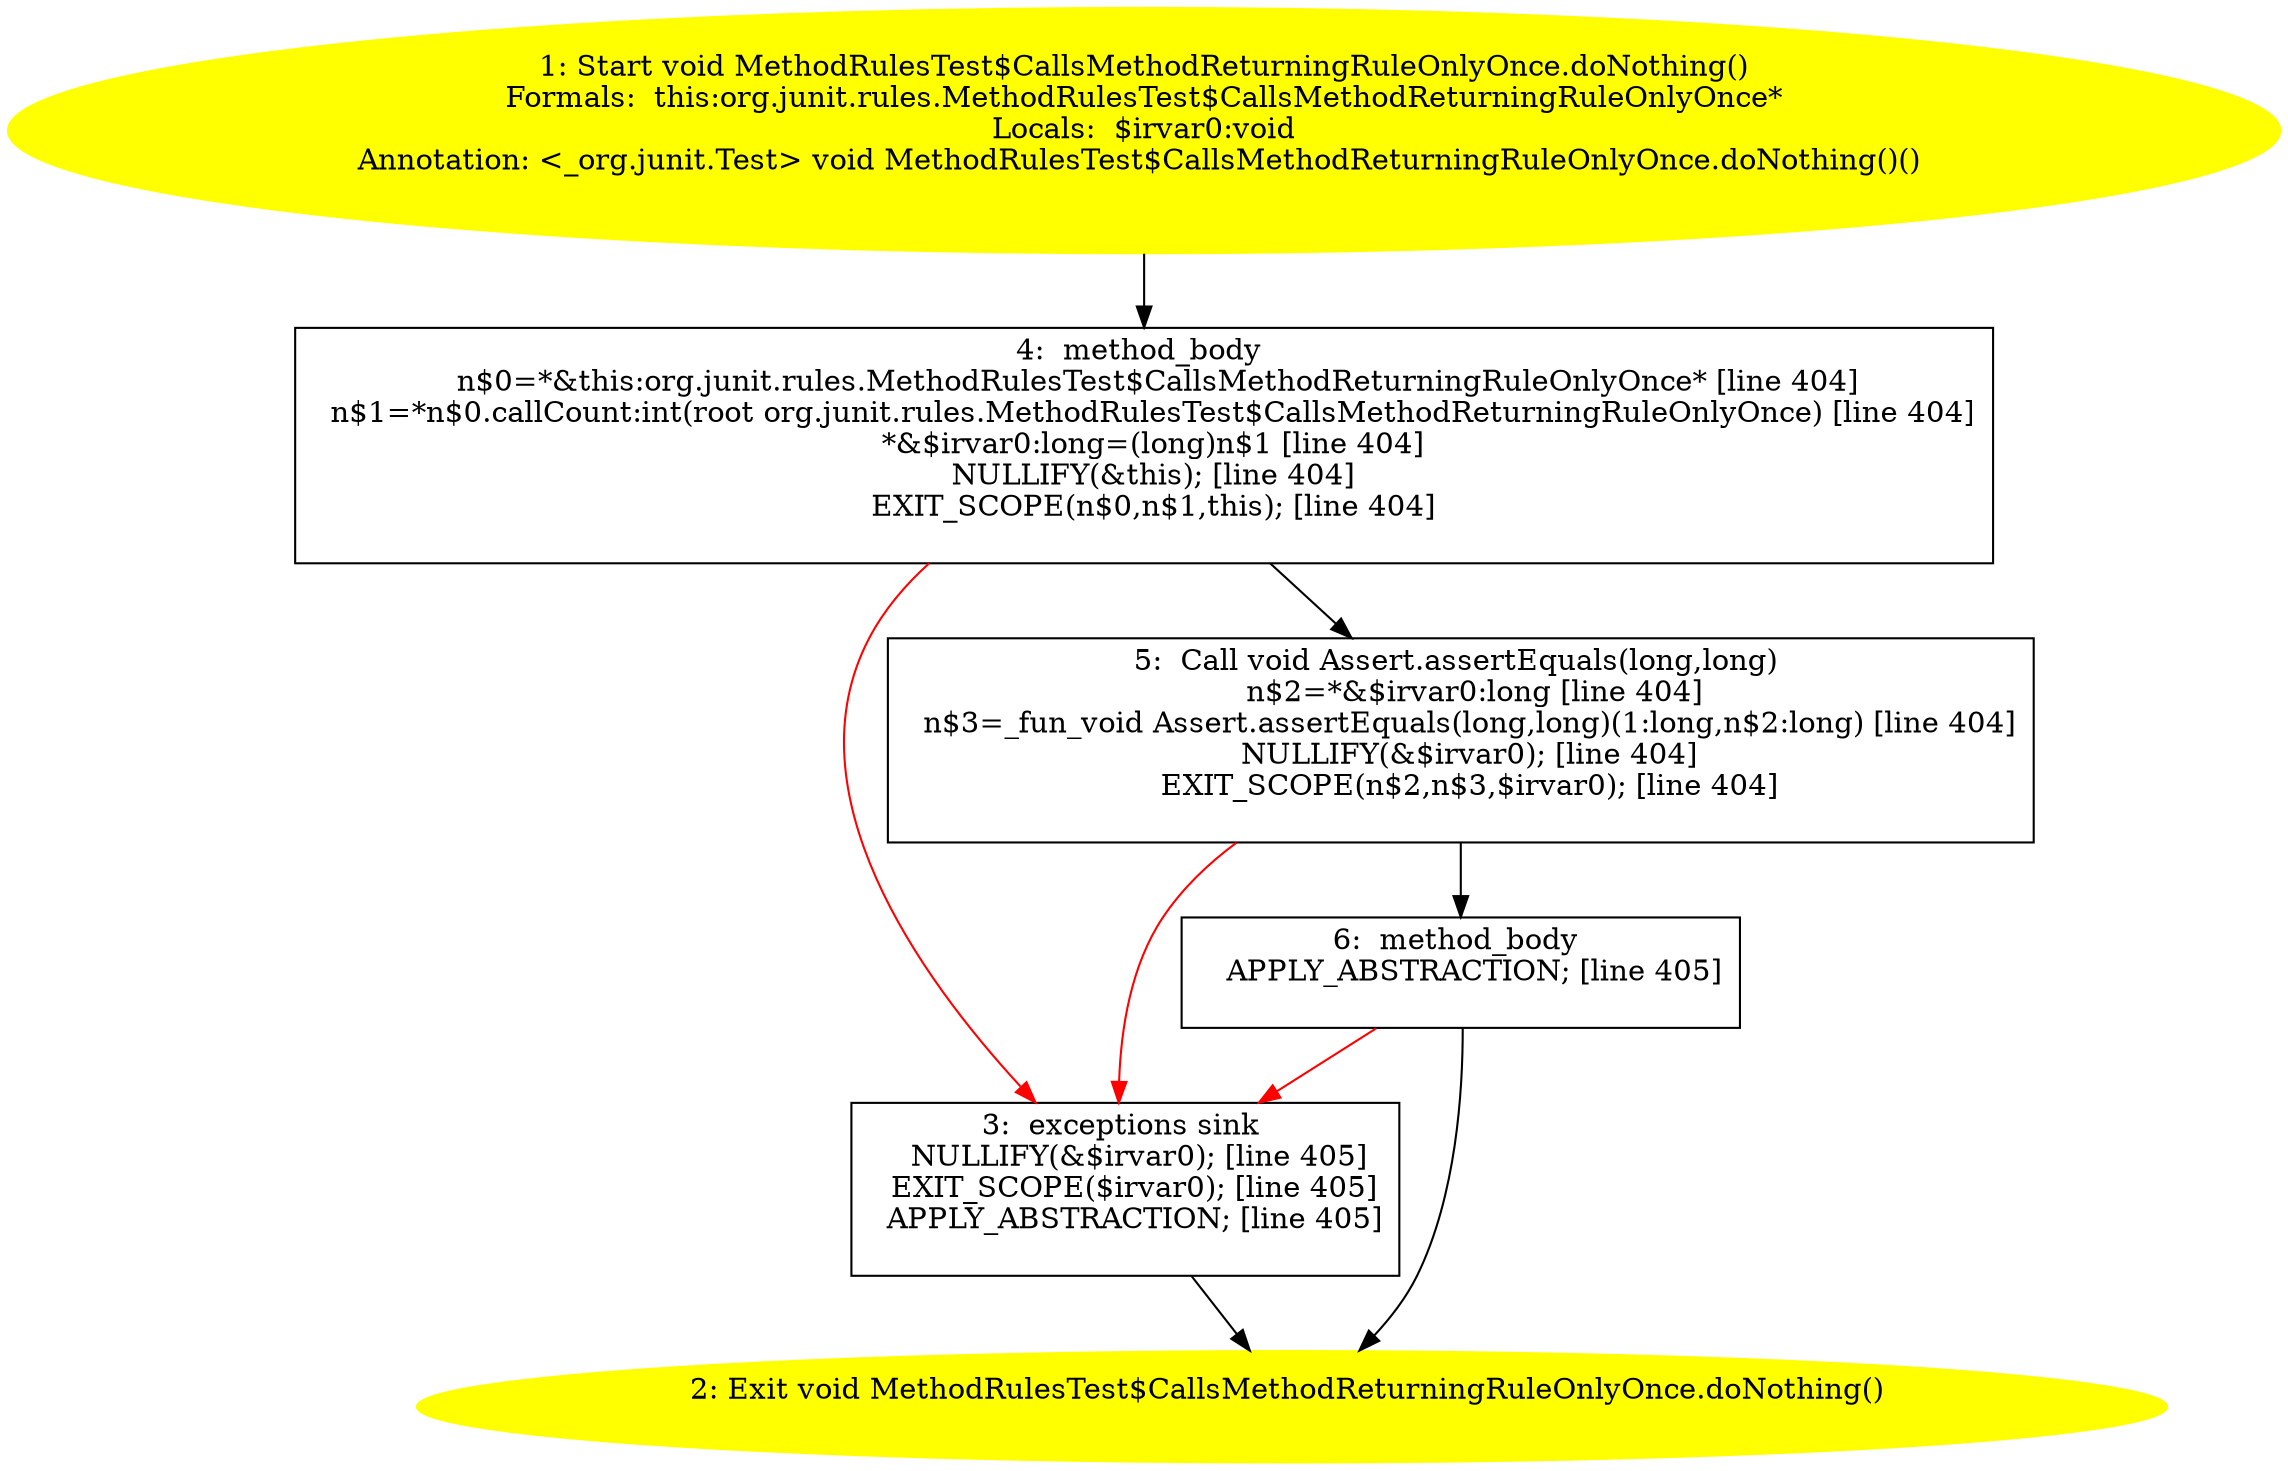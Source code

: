 /* @generated */
digraph cfg {
"org.junit.rules.MethodRulesTest$CallsMethodReturningRuleOnlyOnce.doNothing():void.c3f551bfbdada0c23d13a4c08b7f05d6_1" [label="1: Start void MethodRulesTest$CallsMethodReturningRuleOnlyOnce.doNothing()\nFormals:  this:org.junit.rules.MethodRulesTest$CallsMethodReturningRuleOnlyOnce*\nLocals:  $irvar0:void\nAnnotation: <_org.junit.Test> void MethodRulesTest$CallsMethodReturningRuleOnlyOnce.doNothing()() \n  " color=yellow style=filled]
	

	 "org.junit.rules.MethodRulesTest$CallsMethodReturningRuleOnlyOnce.doNothing():void.c3f551bfbdada0c23d13a4c08b7f05d6_1" -> "org.junit.rules.MethodRulesTest$CallsMethodReturningRuleOnlyOnce.doNothing():void.c3f551bfbdada0c23d13a4c08b7f05d6_4" ;
"org.junit.rules.MethodRulesTest$CallsMethodReturningRuleOnlyOnce.doNothing():void.c3f551bfbdada0c23d13a4c08b7f05d6_2" [label="2: Exit void MethodRulesTest$CallsMethodReturningRuleOnlyOnce.doNothing() \n  " color=yellow style=filled]
	

"org.junit.rules.MethodRulesTest$CallsMethodReturningRuleOnlyOnce.doNothing():void.c3f551bfbdada0c23d13a4c08b7f05d6_3" [label="3:  exceptions sink \n   NULLIFY(&$irvar0); [line 405]\n  EXIT_SCOPE($irvar0); [line 405]\n  APPLY_ABSTRACTION; [line 405]\n " shape="box"]
	

	 "org.junit.rules.MethodRulesTest$CallsMethodReturningRuleOnlyOnce.doNothing():void.c3f551bfbdada0c23d13a4c08b7f05d6_3" -> "org.junit.rules.MethodRulesTest$CallsMethodReturningRuleOnlyOnce.doNothing():void.c3f551bfbdada0c23d13a4c08b7f05d6_2" ;
"org.junit.rules.MethodRulesTest$CallsMethodReturningRuleOnlyOnce.doNothing():void.c3f551bfbdada0c23d13a4c08b7f05d6_4" [label="4:  method_body \n   n$0=*&this:org.junit.rules.MethodRulesTest$CallsMethodReturningRuleOnlyOnce* [line 404]\n  n$1=*n$0.callCount:int(root org.junit.rules.MethodRulesTest$CallsMethodReturningRuleOnlyOnce) [line 404]\n  *&$irvar0:long=(long)n$1 [line 404]\n  NULLIFY(&this); [line 404]\n  EXIT_SCOPE(n$0,n$1,this); [line 404]\n " shape="box"]
	

	 "org.junit.rules.MethodRulesTest$CallsMethodReturningRuleOnlyOnce.doNothing():void.c3f551bfbdada0c23d13a4c08b7f05d6_4" -> "org.junit.rules.MethodRulesTest$CallsMethodReturningRuleOnlyOnce.doNothing():void.c3f551bfbdada0c23d13a4c08b7f05d6_5" ;
	 "org.junit.rules.MethodRulesTest$CallsMethodReturningRuleOnlyOnce.doNothing():void.c3f551bfbdada0c23d13a4c08b7f05d6_4" -> "org.junit.rules.MethodRulesTest$CallsMethodReturningRuleOnlyOnce.doNothing():void.c3f551bfbdada0c23d13a4c08b7f05d6_3" [color="red" ];
"org.junit.rules.MethodRulesTest$CallsMethodReturningRuleOnlyOnce.doNothing():void.c3f551bfbdada0c23d13a4c08b7f05d6_5" [label="5:  Call void Assert.assertEquals(long,long) \n   n$2=*&$irvar0:long [line 404]\n  n$3=_fun_void Assert.assertEquals(long,long)(1:long,n$2:long) [line 404]\n  NULLIFY(&$irvar0); [line 404]\n  EXIT_SCOPE(n$2,n$3,$irvar0); [line 404]\n " shape="box"]
	

	 "org.junit.rules.MethodRulesTest$CallsMethodReturningRuleOnlyOnce.doNothing():void.c3f551bfbdada0c23d13a4c08b7f05d6_5" -> "org.junit.rules.MethodRulesTest$CallsMethodReturningRuleOnlyOnce.doNothing():void.c3f551bfbdada0c23d13a4c08b7f05d6_6" ;
	 "org.junit.rules.MethodRulesTest$CallsMethodReturningRuleOnlyOnce.doNothing():void.c3f551bfbdada0c23d13a4c08b7f05d6_5" -> "org.junit.rules.MethodRulesTest$CallsMethodReturningRuleOnlyOnce.doNothing():void.c3f551bfbdada0c23d13a4c08b7f05d6_3" [color="red" ];
"org.junit.rules.MethodRulesTest$CallsMethodReturningRuleOnlyOnce.doNothing():void.c3f551bfbdada0c23d13a4c08b7f05d6_6" [label="6:  method_body \n   APPLY_ABSTRACTION; [line 405]\n " shape="box"]
	

	 "org.junit.rules.MethodRulesTest$CallsMethodReturningRuleOnlyOnce.doNothing():void.c3f551bfbdada0c23d13a4c08b7f05d6_6" -> "org.junit.rules.MethodRulesTest$CallsMethodReturningRuleOnlyOnce.doNothing():void.c3f551bfbdada0c23d13a4c08b7f05d6_2" ;
	 "org.junit.rules.MethodRulesTest$CallsMethodReturningRuleOnlyOnce.doNothing():void.c3f551bfbdada0c23d13a4c08b7f05d6_6" -> "org.junit.rules.MethodRulesTest$CallsMethodReturningRuleOnlyOnce.doNothing():void.c3f551bfbdada0c23d13a4c08b7f05d6_3" [color="red" ];
}
